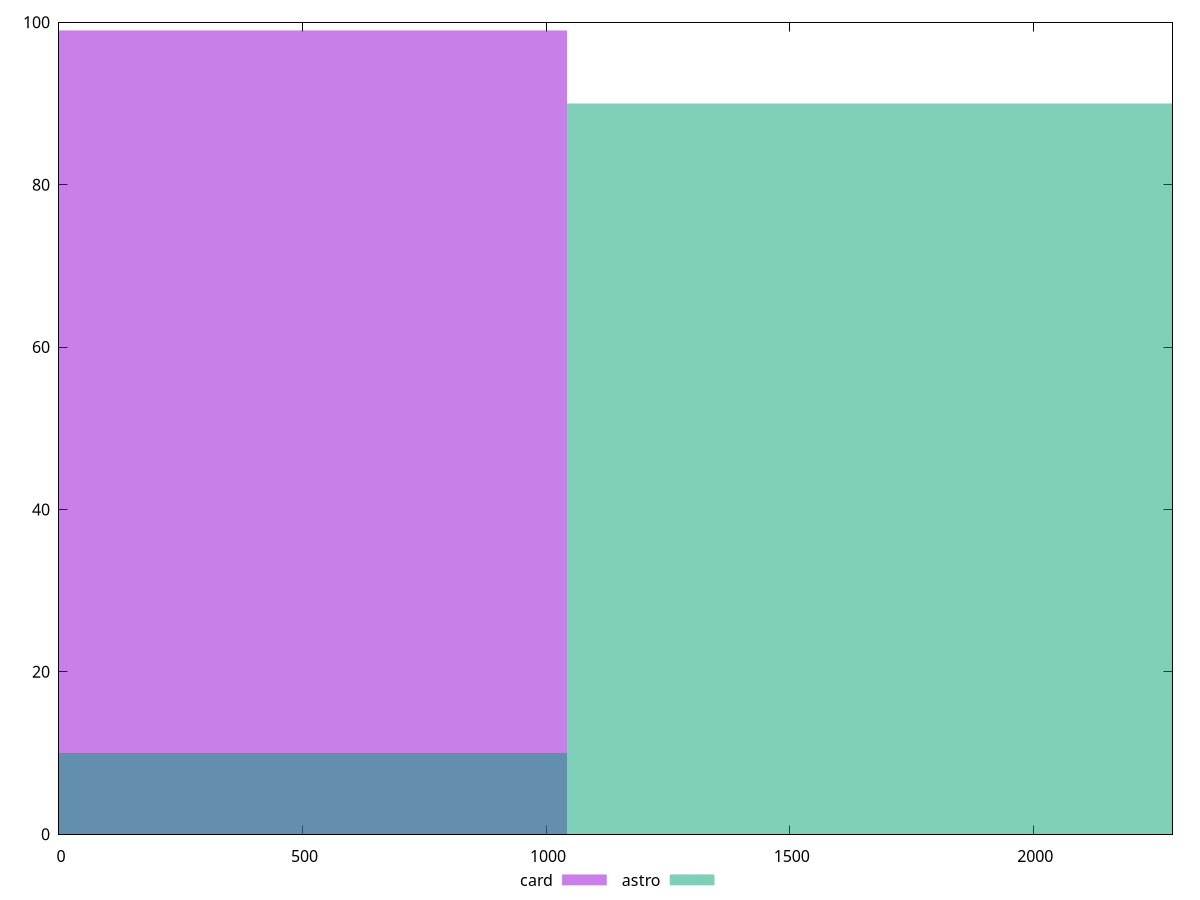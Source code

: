 reset

$card <<EOF
0 99
EOF

$astro <<EOF
0 10
2086.1660240015635 90
EOF

set key outside below
set boxwidth 2086.1660240015635
set xrange [0:2286]
set yrange [0:100]
set trange [0:100]
set style fill transparent solid 0.5 noborder
set terminal svg size 640, 500 enhanced background rgb 'white'
set output "reports/report_00027_2021-02-24T12-40-31.850Z/render-blocking-resources/comparison/histogram/2_vs_3.svg"

plot $card title "card" with boxes, \
     $astro title "astro" with boxes

reset
